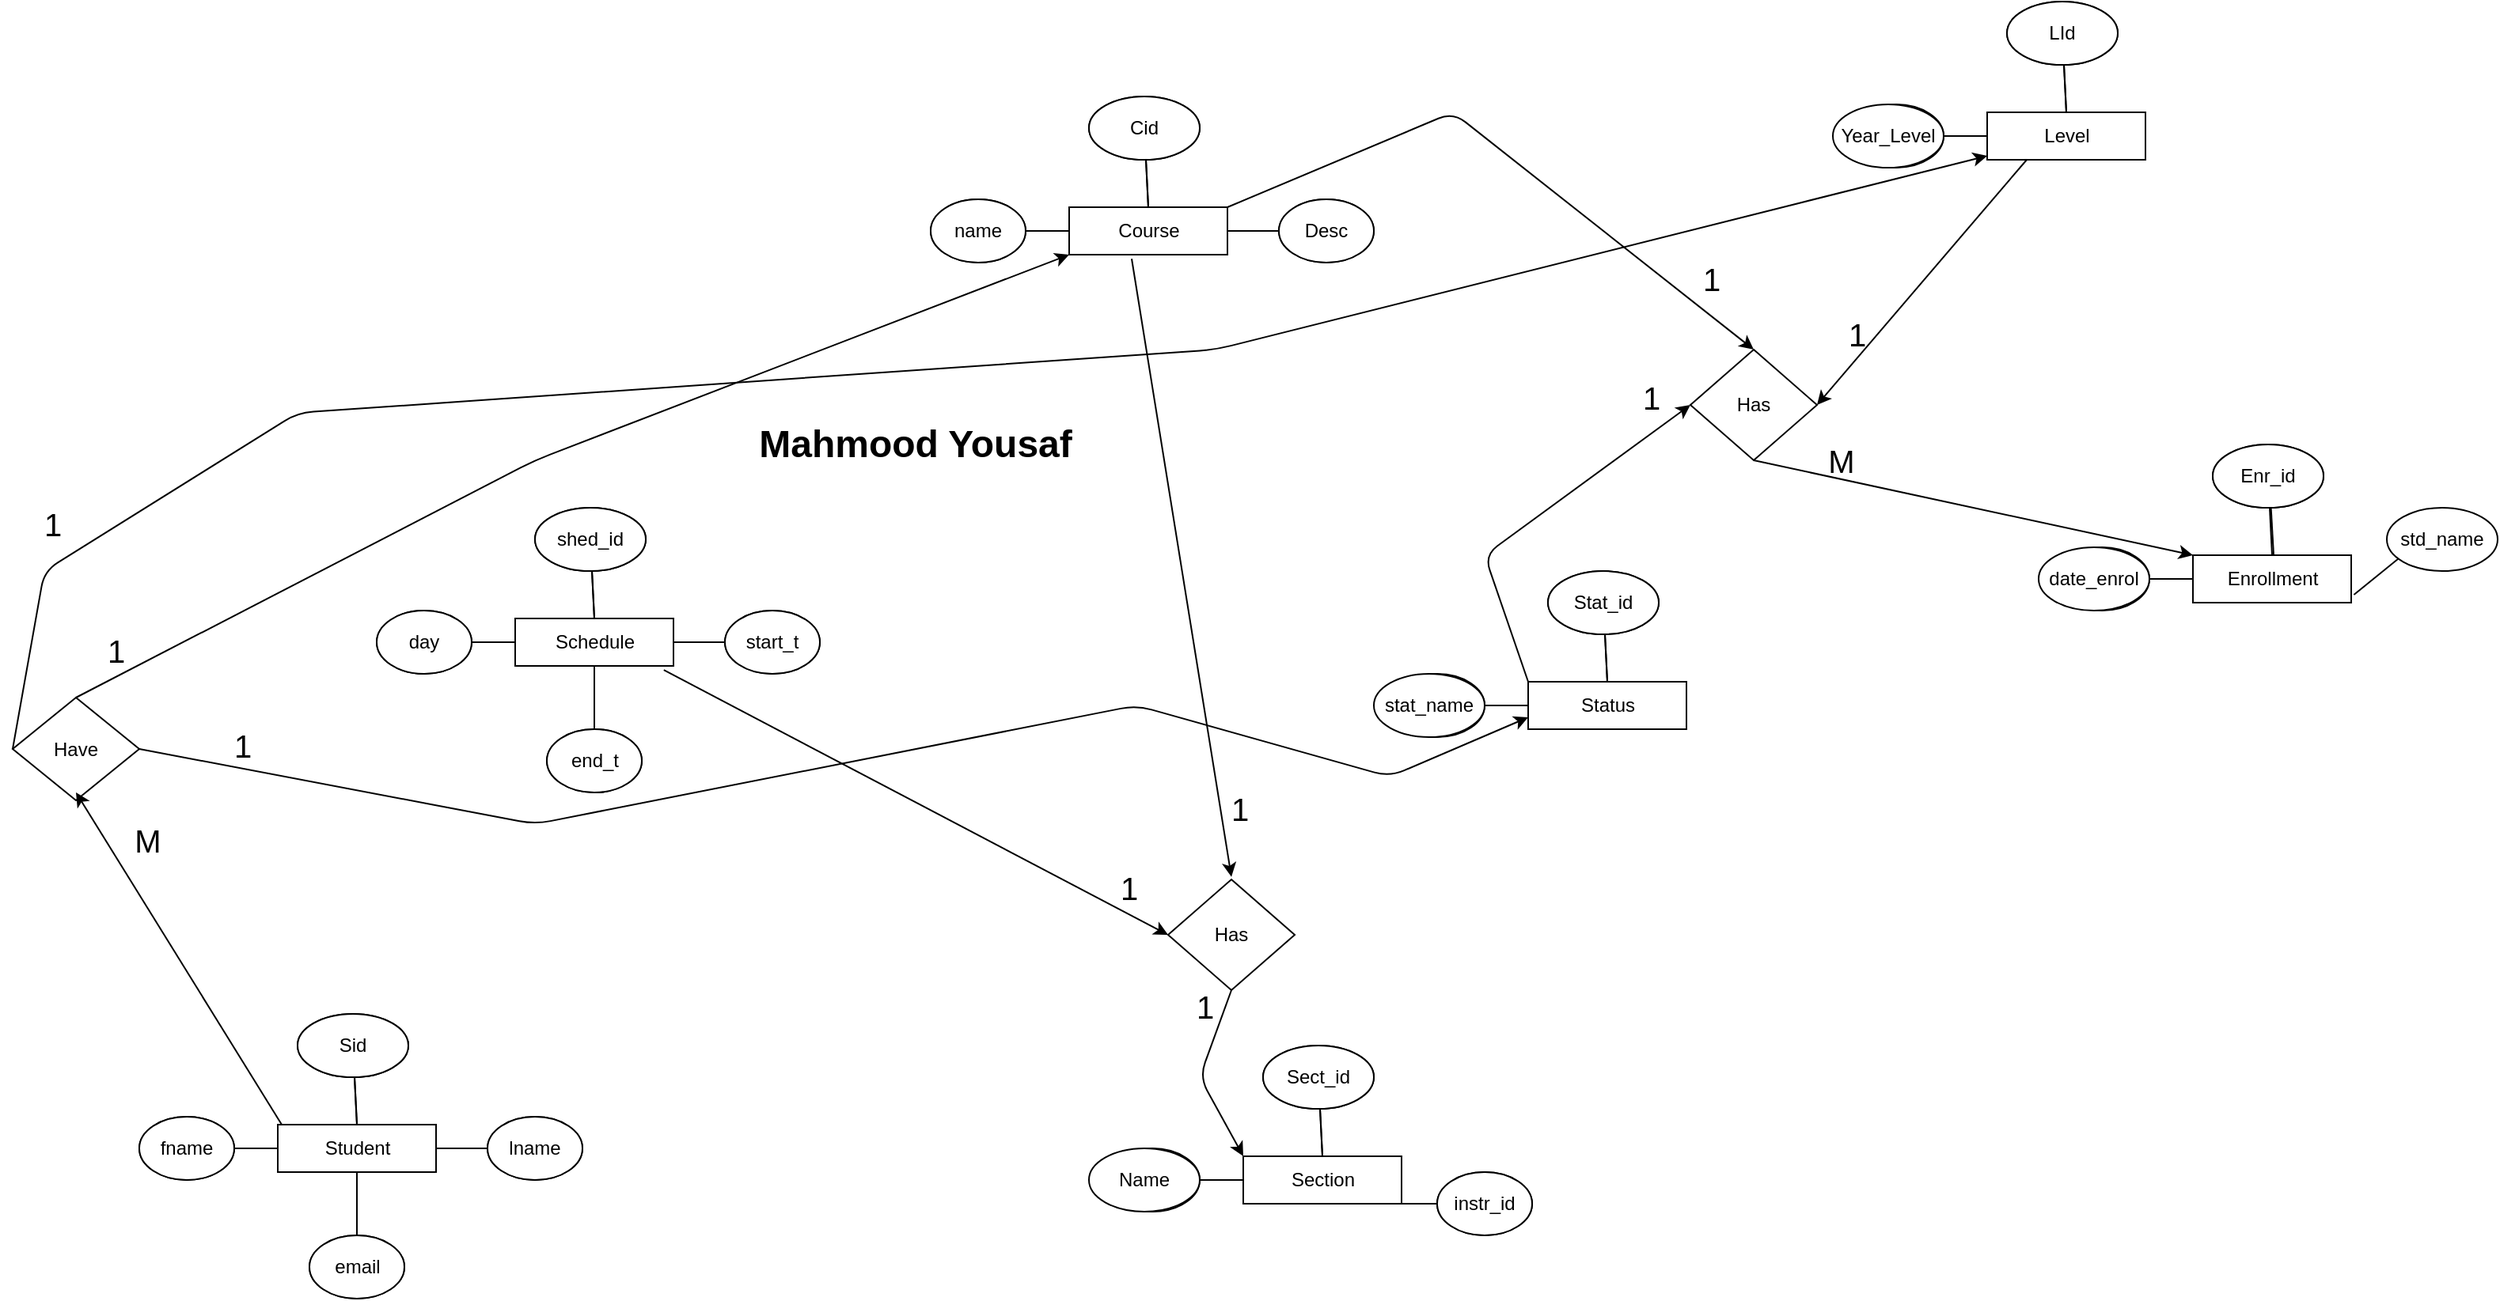 <mxfile version="13.5.5" type="github">
  <diagram id="gxkvjSbEqc1R_QwJBHWN" name="Page-1">
    <mxGraphModel dx="1635" dy="835" grid="1" gridSize="10" guides="1" tooltips="1" connect="1" arrows="1" fold="1" page="1" pageScale="1" pageWidth="2000" pageHeight="2000" math="0" shadow="0">
      <root>
        <mxCell id="0" />
        <mxCell id="1" parent="0" />
        <mxCell id="vKwD8EdCoFHyunoRVP9S-41" value="Admin" style="rounded=0;whiteSpace=wrap;html=1;" parent="1" vertex="1">
          <mxGeometry x="737.5" y="290" width="100" height="30" as="geometry" />
        </mxCell>
        <mxCell id="vKwD8EdCoFHyunoRVP9S-42" value="" style="endArrow=none;html=1;exitX=0.5;exitY=0;exitDx=0;exitDy=0;" parent="1" source="vKwD8EdCoFHyunoRVP9S-41" target="vKwD8EdCoFHyunoRVP9S-43" edge="1">
          <mxGeometry width="50" height="50" relative="1" as="geometry">
            <mxPoint x="780" y="290" as="sourcePoint" />
            <mxPoint x="815" y="260" as="targetPoint" />
          </mxGeometry>
        </mxCell>
        <mxCell id="vKwD8EdCoFHyunoRVP9S-43" value="Aid" style="ellipse;whiteSpace=wrap;html=1;" parent="1" vertex="1">
          <mxGeometry x="750" y="220" width="70" height="40" as="geometry" />
        </mxCell>
        <mxCell id="vKwD8EdCoFHyunoRVP9S-44" value="" style="endArrow=none;html=1;entryX=0;entryY=0.5;entryDx=0;entryDy=0;" parent="1" target="vKwD8EdCoFHyunoRVP9S-41" edge="1">
          <mxGeometry width="50" height="50" relative="1" as="geometry">
            <mxPoint x="700" y="305" as="sourcePoint" />
            <mxPoint x="730" y="300" as="targetPoint" />
          </mxGeometry>
        </mxCell>
        <mxCell id="vKwD8EdCoFHyunoRVP9S-45" value="Name" style="ellipse;whiteSpace=wrap;html=1;" parent="1" vertex="1">
          <mxGeometry x="650" y="285" width="60" height="40" as="geometry" />
        </mxCell>
        <mxCell id="vKwD8EdCoFHyunoRVP9S-46" value="Cnic" style="ellipse;whiteSpace=wrap;html=1;" parent="1" vertex="1">
          <mxGeometry x="870" y="285" width="60" height="40" as="geometry" />
        </mxCell>
        <mxCell id="vKwD8EdCoFHyunoRVP9S-47" value="" style="endArrow=none;html=1;" parent="1" source="vKwD8EdCoFHyunoRVP9S-41" edge="1">
          <mxGeometry width="50" height="50" relative="1" as="geometry">
            <mxPoint x="837.5" y="355" as="sourcePoint" />
            <mxPoint x="870" y="305" as="targetPoint" />
          </mxGeometry>
        </mxCell>
        <mxCell id="vKwD8EdCoFHyunoRVP9S-50" value="Course" style="rounded=0;whiteSpace=wrap;html=1;" parent="1" vertex="1">
          <mxGeometry x="737.5" y="290" width="100" height="30" as="geometry" />
        </mxCell>
        <mxCell id="vKwD8EdCoFHyunoRVP9S-51" value="" style="endArrow=none;html=1;exitX=0.5;exitY=0;exitDx=0;exitDy=0;" parent="1" source="vKwD8EdCoFHyunoRVP9S-50" target="vKwD8EdCoFHyunoRVP9S-52" edge="1">
          <mxGeometry width="50" height="50" relative="1" as="geometry">
            <mxPoint x="780" y="290" as="sourcePoint" />
            <mxPoint x="815" y="260" as="targetPoint" />
          </mxGeometry>
        </mxCell>
        <mxCell id="vKwD8EdCoFHyunoRVP9S-52" value="Cid" style="ellipse;whiteSpace=wrap;html=1;" parent="1" vertex="1">
          <mxGeometry x="750" y="220" width="70" height="40" as="geometry" />
        </mxCell>
        <mxCell id="vKwD8EdCoFHyunoRVP9S-53" value="" style="endArrow=none;html=1;entryX=0;entryY=0.5;entryDx=0;entryDy=0;" parent="1" target="vKwD8EdCoFHyunoRVP9S-50" edge="1">
          <mxGeometry width="50" height="50" relative="1" as="geometry">
            <mxPoint x="700" y="305" as="sourcePoint" />
            <mxPoint x="730" y="300" as="targetPoint" />
          </mxGeometry>
        </mxCell>
        <mxCell id="vKwD8EdCoFHyunoRVP9S-54" value="name" style="ellipse;whiteSpace=wrap;html=1;" parent="1" vertex="1">
          <mxGeometry x="650" y="285" width="60" height="40" as="geometry" />
        </mxCell>
        <mxCell id="vKwD8EdCoFHyunoRVP9S-55" value="Desc" style="ellipse;whiteSpace=wrap;html=1;" parent="1" vertex="1">
          <mxGeometry x="870" y="285" width="60" height="40" as="geometry" />
        </mxCell>
        <mxCell id="vKwD8EdCoFHyunoRVP9S-56" value="" style="endArrow=none;html=1;" parent="1" source="vKwD8EdCoFHyunoRVP9S-50" edge="1">
          <mxGeometry width="50" height="50" relative="1" as="geometry">
            <mxPoint x="837.5" y="355" as="sourcePoint" />
            <mxPoint x="870" y="305" as="targetPoint" />
          </mxGeometry>
        </mxCell>
        <mxCell id="vKwD8EdCoFHyunoRVP9S-62" value="Admin" style="rounded=0;whiteSpace=wrap;html=1;" parent="1" vertex="1">
          <mxGeometry x="1317.5" y="230" width="100" height="30" as="geometry" />
        </mxCell>
        <mxCell id="vKwD8EdCoFHyunoRVP9S-63" value="" style="endArrow=none;html=1;exitX=0.5;exitY=0;exitDx=0;exitDy=0;" parent="1" source="vKwD8EdCoFHyunoRVP9S-62" target="vKwD8EdCoFHyunoRVP9S-64" edge="1">
          <mxGeometry width="50" height="50" relative="1" as="geometry">
            <mxPoint x="1360" y="230" as="sourcePoint" />
            <mxPoint x="1395" y="200" as="targetPoint" />
          </mxGeometry>
        </mxCell>
        <mxCell id="vKwD8EdCoFHyunoRVP9S-64" value="Aid" style="ellipse;whiteSpace=wrap;html=1;" parent="1" vertex="1">
          <mxGeometry x="1330" y="160" width="70" height="40" as="geometry" />
        </mxCell>
        <mxCell id="vKwD8EdCoFHyunoRVP9S-65" value="" style="endArrow=none;html=1;entryX=0;entryY=0.5;entryDx=0;entryDy=0;" parent="1" target="vKwD8EdCoFHyunoRVP9S-62" edge="1">
          <mxGeometry width="50" height="50" relative="1" as="geometry">
            <mxPoint x="1280" y="245" as="sourcePoint" />
            <mxPoint x="1310" y="240" as="targetPoint" />
          </mxGeometry>
        </mxCell>
        <mxCell id="vKwD8EdCoFHyunoRVP9S-66" value="Name" style="ellipse;whiteSpace=wrap;html=1;" parent="1" vertex="1">
          <mxGeometry x="1230" y="225" width="60" height="40" as="geometry" />
        </mxCell>
        <mxCell id="vKwD8EdCoFHyunoRVP9S-69" value="Level" style="rounded=0;whiteSpace=wrap;html=1;" parent="1" vertex="1">
          <mxGeometry x="1317.5" y="230" width="100" height="30" as="geometry" />
        </mxCell>
        <mxCell id="vKwD8EdCoFHyunoRVP9S-70" value="" style="endArrow=none;html=1;exitX=0.5;exitY=0;exitDx=0;exitDy=0;" parent="1" source="vKwD8EdCoFHyunoRVP9S-69" target="vKwD8EdCoFHyunoRVP9S-71" edge="1">
          <mxGeometry width="50" height="50" relative="1" as="geometry">
            <mxPoint x="1360" y="230" as="sourcePoint" />
            <mxPoint x="1395" y="200" as="targetPoint" />
          </mxGeometry>
        </mxCell>
        <mxCell id="vKwD8EdCoFHyunoRVP9S-71" value="LId" style="ellipse;whiteSpace=wrap;html=1;" parent="1" vertex="1">
          <mxGeometry x="1330" y="160" width="70" height="40" as="geometry" />
        </mxCell>
        <mxCell id="vKwD8EdCoFHyunoRVP9S-72" value="" style="endArrow=none;html=1;entryX=0;entryY=0.5;entryDx=0;entryDy=0;" parent="1" target="vKwD8EdCoFHyunoRVP9S-69" edge="1">
          <mxGeometry width="50" height="50" relative="1" as="geometry">
            <mxPoint x="1280" y="245" as="sourcePoint" />
            <mxPoint x="1310" y="240" as="targetPoint" />
          </mxGeometry>
        </mxCell>
        <mxCell id="vKwD8EdCoFHyunoRVP9S-73" value="Year_Level" style="ellipse;whiteSpace=wrap;html=1;" parent="1" vertex="1">
          <mxGeometry x="1220" y="225" width="70" height="40" as="geometry" />
        </mxCell>
        <mxCell id="vKwD8EdCoFHyunoRVP9S-76" value="Admin" style="rounded=0;whiteSpace=wrap;html=1;" parent="1" vertex="1">
          <mxGeometry x="387.5" y="550" width="100" height="30" as="geometry" />
        </mxCell>
        <mxCell id="vKwD8EdCoFHyunoRVP9S-77" value="" style="endArrow=none;html=1;exitX=0.5;exitY=0;exitDx=0;exitDy=0;" parent="1" source="vKwD8EdCoFHyunoRVP9S-76" target="vKwD8EdCoFHyunoRVP9S-78" edge="1">
          <mxGeometry width="50" height="50" relative="1" as="geometry">
            <mxPoint x="430" y="550" as="sourcePoint" />
            <mxPoint x="465" y="520" as="targetPoint" />
          </mxGeometry>
        </mxCell>
        <mxCell id="vKwD8EdCoFHyunoRVP9S-78" value="Aid" style="ellipse;whiteSpace=wrap;html=1;" parent="1" vertex="1">
          <mxGeometry x="400" y="480" width="70" height="40" as="geometry" />
        </mxCell>
        <mxCell id="vKwD8EdCoFHyunoRVP9S-79" value="" style="endArrow=none;html=1;entryX=0;entryY=0.5;entryDx=0;entryDy=0;" parent="1" target="vKwD8EdCoFHyunoRVP9S-76" edge="1">
          <mxGeometry width="50" height="50" relative="1" as="geometry">
            <mxPoint x="350" y="565" as="sourcePoint" />
            <mxPoint x="380" y="560" as="targetPoint" />
          </mxGeometry>
        </mxCell>
        <mxCell id="vKwD8EdCoFHyunoRVP9S-80" value="Name" style="ellipse;whiteSpace=wrap;html=1;" parent="1" vertex="1">
          <mxGeometry x="300" y="545" width="60" height="40" as="geometry" />
        </mxCell>
        <mxCell id="vKwD8EdCoFHyunoRVP9S-81" value="Cnic" style="ellipse;whiteSpace=wrap;html=1;" parent="1" vertex="1">
          <mxGeometry x="520" y="545" width="60" height="40" as="geometry" />
        </mxCell>
        <mxCell id="vKwD8EdCoFHyunoRVP9S-82" value="" style="endArrow=none;html=1;" parent="1" source="vKwD8EdCoFHyunoRVP9S-76" edge="1">
          <mxGeometry width="50" height="50" relative="1" as="geometry">
            <mxPoint x="487.5" y="615" as="sourcePoint" />
            <mxPoint x="520" y="565" as="targetPoint" />
          </mxGeometry>
        </mxCell>
        <mxCell id="vKwD8EdCoFHyunoRVP9S-83" value="Email" style="ellipse;whiteSpace=wrap;html=1;" parent="1" vertex="1">
          <mxGeometry x="407.5" y="620" width="60" height="40" as="geometry" />
        </mxCell>
        <mxCell id="vKwD8EdCoFHyunoRVP9S-84" value="" style="endArrow=none;html=1;exitX=0.5;exitY=1;exitDx=0;exitDy=0;entryX=0.5;entryY=0;entryDx=0;entryDy=0;" parent="1" source="vKwD8EdCoFHyunoRVP9S-76" target="vKwD8EdCoFHyunoRVP9S-83" edge="1">
          <mxGeometry width="50" height="50" relative="1" as="geometry">
            <mxPoint x="440" y="590" as="sourcePoint" />
            <mxPoint x="440" y="610" as="targetPoint" />
          </mxGeometry>
        </mxCell>
        <mxCell id="vKwD8EdCoFHyunoRVP9S-85" value="Schedule" style="rounded=0;whiteSpace=wrap;html=1;" parent="1" vertex="1">
          <mxGeometry x="387.5" y="550" width="100" height="30" as="geometry" />
        </mxCell>
        <mxCell id="vKwD8EdCoFHyunoRVP9S-86" value="" style="endArrow=none;html=1;exitX=0.5;exitY=0;exitDx=0;exitDy=0;" parent="1" source="vKwD8EdCoFHyunoRVP9S-85" target="vKwD8EdCoFHyunoRVP9S-87" edge="1">
          <mxGeometry width="50" height="50" relative="1" as="geometry">
            <mxPoint x="430" y="550" as="sourcePoint" />
            <mxPoint x="465" y="520" as="targetPoint" />
          </mxGeometry>
        </mxCell>
        <mxCell id="vKwD8EdCoFHyunoRVP9S-87" value="shed_id" style="ellipse;whiteSpace=wrap;html=1;" parent="1" vertex="1">
          <mxGeometry x="400" y="480" width="70" height="40" as="geometry" />
        </mxCell>
        <mxCell id="vKwD8EdCoFHyunoRVP9S-88" value="" style="endArrow=none;html=1;entryX=0;entryY=0.5;entryDx=0;entryDy=0;" parent="1" target="vKwD8EdCoFHyunoRVP9S-85" edge="1">
          <mxGeometry width="50" height="50" relative="1" as="geometry">
            <mxPoint x="350" y="565" as="sourcePoint" />
            <mxPoint x="380" y="560" as="targetPoint" />
          </mxGeometry>
        </mxCell>
        <mxCell id="vKwD8EdCoFHyunoRVP9S-89" value="day" style="ellipse;whiteSpace=wrap;html=1;" parent="1" vertex="1">
          <mxGeometry x="300" y="545" width="60" height="40" as="geometry" />
        </mxCell>
        <mxCell id="vKwD8EdCoFHyunoRVP9S-90" value="start_t" style="ellipse;whiteSpace=wrap;html=1;" parent="1" vertex="1">
          <mxGeometry x="520" y="545" width="60" height="40" as="geometry" />
        </mxCell>
        <mxCell id="vKwD8EdCoFHyunoRVP9S-91" value="" style="endArrow=none;html=1;" parent="1" source="vKwD8EdCoFHyunoRVP9S-85" edge="1">
          <mxGeometry width="50" height="50" relative="1" as="geometry">
            <mxPoint x="487.5" y="615" as="sourcePoint" />
            <mxPoint x="520" y="565" as="targetPoint" />
          </mxGeometry>
        </mxCell>
        <mxCell id="vKwD8EdCoFHyunoRVP9S-92" value="end_t" style="ellipse;whiteSpace=wrap;html=1;" parent="1" vertex="1">
          <mxGeometry x="407.5" y="620" width="60" height="40" as="geometry" />
        </mxCell>
        <mxCell id="vKwD8EdCoFHyunoRVP9S-93" value="" style="endArrow=none;html=1;exitX=0.5;exitY=1;exitDx=0;exitDy=0;entryX=0.5;entryY=0;entryDx=0;entryDy=0;" parent="1" source="vKwD8EdCoFHyunoRVP9S-85" target="vKwD8EdCoFHyunoRVP9S-92" edge="1">
          <mxGeometry width="50" height="50" relative="1" as="geometry">
            <mxPoint x="440" y="590" as="sourcePoint" />
            <mxPoint x="440" y="610" as="targetPoint" />
          </mxGeometry>
        </mxCell>
        <mxCell id="vKwD8EdCoFHyunoRVP9S-97" value="Admin" style="rounded=0;whiteSpace=wrap;html=1;" parent="1" vertex="1">
          <mxGeometry x="1027.5" y="590" width="100" height="30" as="geometry" />
        </mxCell>
        <mxCell id="vKwD8EdCoFHyunoRVP9S-98" value="" style="endArrow=none;html=1;exitX=0.5;exitY=0;exitDx=0;exitDy=0;" parent="1" source="vKwD8EdCoFHyunoRVP9S-97" target="vKwD8EdCoFHyunoRVP9S-99" edge="1">
          <mxGeometry width="50" height="50" relative="1" as="geometry">
            <mxPoint x="1070" y="590" as="sourcePoint" />
            <mxPoint x="1105" y="560" as="targetPoint" />
          </mxGeometry>
        </mxCell>
        <mxCell id="vKwD8EdCoFHyunoRVP9S-99" value="Aid" style="ellipse;whiteSpace=wrap;html=1;" parent="1" vertex="1">
          <mxGeometry x="1040" y="520" width="70" height="40" as="geometry" />
        </mxCell>
        <mxCell id="vKwD8EdCoFHyunoRVP9S-100" value="" style="endArrow=none;html=1;entryX=0;entryY=0.5;entryDx=0;entryDy=0;" parent="1" target="vKwD8EdCoFHyunoRVP9S-97" edge="1">
          <mxGeometry width="50" height="50" relative="1" as="geometry">
            <mxPoint x="990" y="605" as="sourcePoint" />
            <mxPoint x="1020" y="600" as="targetPoint" />
          </mxGeometry>
        </mxCell>
        <mxCell id="vKwD8EdCoFHyunoRVP9S-101" value="Name" style="ellipse;whiteSpace=wrap;html=1;" parent="1" vertex="1">
          <mxGeometry x="940" y="585" width="60" height="40" as="geometry" />
        </mxCell>
        <mxCell id="vKwD8EdCoFHyunoRVP9S-102" value="Status" style="rounded=0;whiteSpace=wrap;html=1;" parent="1" vertex="1">
          <mxGeometry x="1027.5" y="590" width="100" height="30" as="geometry" />
        </mxCell>
        <mxCell id="vKwD8EdCoFHyunoRVP9S-103" value="" style="endArrow=none;html=1;exitX=0.5;exitY=0;exitDx=0;exitDy=0;" parent="1" source="vKwD8EdCoFHyunoRVP9S-102" target="vKwD8EdCoFHyunoRVP9S-104" edge="1">
          <mxGeometry width="50" height="50" relative="1" as="geometry">
            <mxPoint x="1070" y="590" as="sourcePoint" />
            <mxPoint x="1105" y="560" as="targetPoint" />
          </mxGeometry>
        </mxCell>
        <mxCell id="vKwD8EdCoFHyunoRVP9S-104" value="Stat_id" style="ellipse;whiteSpace=wrap;html=1;" parent="1" vertex="1">
          <mxGeometry x="1040" y="520" width="70" height="40" as="geometry" />
        </mxCell>
        <mxCell id="vKwD8EdCoFHyunoRVP9S-105" value="" style="endArrow=none;html=1;entryX=0;entryY=0.5;entryDx=0;entryDy=0;" parent="1" target="vKwD8EdCoFHyunoRVP9S-102" edge="1">
          <mxGeometry width="50" height="50" relative="1" as="geometry">
            <mxPoint x="990" y="605" as="sourcePoint" />
            <mxPoint x="1020" y="600" as="targetPoint" />
          </mxGeometry>
        </mxCell>
        <mxCell id="vKwD8EdCoFHyunoRVP9S-106" value="stat_name" style="ellipse;whiteSpace=wrap;html=1;" parent="1" vertex="1">
          <mxGeometry x="930" y="585" width="70" height="40" as="geometry" />
        </mxCell>
        <mxCell id="vKwD8EdCoFHyunoRVP9S-107" value="Admin" style="rounded=0;whiteSpace=wrap;html=1;" parent="1" vertex="1">
          <mxGeometry x="1447.5" y="510" width="100" height="30" as="geometry" />
        </mxCell>
        <mxCell id="vKwD8EdCoFHyunoRVP9S-108" value="" style="endArrow=none;html=1;exitX=0.5;exitY=0;exitDx=0;exitDy=0;" parent="1" source="vKwD8EdCoFHyunoRVP9S-107" target="vKwD8EdCoFHyunoRVP9S-109" edge="1">
          <mxGeometry width="50" height="50" relative="1" as="geometry">
            <mxPoint x="1490" y="510" as="sourcePoint" />
            <mxPoint x="1525" y="480" as="targetPoint" />
          </mxGeometry>
        </mxCell>
        <mxCell id="vKwD8EdCoFHyunoRVP9S-109" value="Aid" style="ellipse;whiteSpace=wrap;html=1;" parent="1" vertex="1">
          <mxGeometry x="1460" y="440" width="70" height="40" as="geometry" />
        </mxCell>
        <mxCell id="vKwD8EdCoFHyunoRVP9S-110" value="" style="endArrow=none;html=1;entryX=0;entryY=0.5;entryDx=0;entryDy=0;" parent="1" target="vKwD8EdCoFHyunoRVP9S-107" edge="1">
          <mxGeometry width="50" height="50" relative="1" as="geometry">
            <mxPoint x="1410" y="525" as="sourcePoint" />
            <mxPoint x="1440" y="520" as="targetPoint" />
          </mxGeometry>
        </mxCell>
        <mxCell id="vKwD8EdCoFHyunoRVP9S-111" value="Name" style="ellipse;whiteSpace=wrap;html=1;" parent="1" vertex="1">
          <mxGeometry x="1360" y="505" width="60" height="40" as="geometry" />
        </mxCell>
        <mxCell id="vKwD8EdCoFHyunoRVP9S-112" value="Enrollment" style="rounded=0;whiteSpace=wrap;html=1;" parent="1" vertex="1">
          <mxGeometry x="1447.5" y="510" width="100" height="30" as="geometry" />
        </mxCell>
        <mxCell id="vKwD8EdCoFHyunoRVP9S-113" value="" style="endArrow=none;html=1;exitX=0.5;exitY=0;exitDx=0;exitDy=0;" parent="1" edge="1">
          <mxGeometry width="50" height="50" relative="1" as="geometry">
            <mxPoint x="1498.5" y="510" as="sourcePoint" />
            <mxPoint x="1496.8" y="479.995" as="targetPoint" />
          </mxGeometry>
        </mxCell>
        <mxCell id="vKwD8EdCoFHyunoRVP9S-114" value="Enr_id" style="ellipse;whiteSpace=wrap;html=1;" parent="1" vertex="1">
          <mxGeometry x="1460" y="440" width="70" height="40" as="geometry" />
        </mxCell>
        <mxCell id="vKwD8EdCoFHyunoRVP9S-115" value="" style="endArrow=none;html=1;entryX=0;entryY=0.5;entryDx=0;entryDy=0;" parent="1" target="vKwD8EdCoFHyunoRVP9S-112" edge="1">
          <mxGeometry width="50" height="50" relative="1" as="geometry">
            <mxPoint x="1410" y="525" as="sourcePoint" />
            <mxPoint x="1440" y="520" as="targetPoint" />
          </mxGeometry>
        </mxCell>
        <mxCell id="vKwD8EdCoFHyunoRVP9S-116" value="date_enrol" style="ellipse;whiteSpace=wrap;html=1;" parent="1" vertex="1">
          <mxGeometry x="1350" y="505" width="70" height="40" as="geometry" />
        </mxCell>
        <mxCell id="vKwD8EdCoFHyunoRVP9S-117" value="Has" style="rhombus;whiteSpace=wrap;html=1;" parent="1" vertex="1">
          <mxGeometry x="1130" y="380" width="80" height="70" as="geometry" />
        </mxCell>
        <mxCell id="vKwD8EdCoFHyunoRVP9S-118" value="" style="endArrow=none;html=1;exitX=0.5;exitY=0;exitDx=0;exitDy=0;" parent="1" edge="1">
          <mxGeometry width="50" height="50" relative="1" as="geometry">
            <mxPoint x="1549.2" y="535.01" as="sourcePoint" />
            <mxPoint x="1580" y="510" as="targetPoint" />
          </mxGeometry>
        </mxCell>
        <mxCell id="vKwD8EdCoFHyunoRVP9S-124" value="std_name" style="ellipse;whiteSpace=wrap;html=1;" parent="1" vertex="1">
          <mxGeometry x="1570" y="480" width="70" height="40" as="geometry" />
        </mxCell>
        <mxCell id="vKwD8EdCoFHyunoRVP9S-126" value="" style="endArrow=classic;html=1;exitX=1;exitY=0;exitDx=0;exitDy=0;entryX=0.5;entryY=0;entryDx=0;entryDy=0;" parent="1" source="vKwD8EdCoFHyunoRVP9S-50" target="vKwD8EdCoFHyunoRVP9S-117" edge="1">
          <mxGeometry width="50" height="50" relative="1" as="geometry">
            <mxPoint x="1050" y="350" as="sourcePoint" />
            <mxPoint x="1100" y="300" as="targetPoint" />
            <Array as="points">
              <mxPoint x="980" y="230" />
            </Array>
          </mxGeometry>
        </mxCell>
        <mxCell id="vKwD8EdCoFHyunoRVP9S-127" value="" style="endArrow=classic;html=1;exitX=0.5;exitY=1;exitDx=0;exitDy=0;entryX=0;entryY=0;entryDx=0;entryDy=0;" parent="1" source="vKwD8EdCoFHyunoRVP9S-117" target="vKwD8EdCoFHyunoRVP9S-112" edge="1">
          <mxGeometry width="50" height="50" relative="1" as="geometry">
            <mxPoint x="1200" y="510" as="sourcePoint" />
            <mxPoint x="1250" y="460" as="targetPoint" />
          </mxGeometry>
        </mxCell>
        <mxCell id="2" value="&lt;font style=&quot;font-size: 20px&quot;&gt;1&lt;/font&gt;" style="text;html=1;align=center;verticalAlign=middle;resizable=0;points=[];autosize=1;" parent="1" vertex="1">
          <mxGeometry x="1127.5" y="325" width="30" height="20" as="geometry" />
        </mxCell>
        <mxCell id="vKwD8EdCoFHyunoRVP9S-128" value="&lt;font style=&quot;font-size: 20px&quot;&gt;M&lt;/font&gt;" style="text;html=1;align=center;verticalAlign=middle;resizable=0;points=[];autosize=1;" parent="1" vertex="1">
          <mxGeometry x="1210" y="440" width="30" height="20" as="geometry" />
        </mxCell>
        <mxCell id="vKwD8EdCoFHyunoRVP9S-129" value="" style="endArrow=classic;html=1;exitX=0.25;exitY=1;exitDx=0;exitDy=0;entryX=1;entryY=0.5;entryDx=0;entryDy=0;" parent="1" source="vKwD8EdCoFHyunoRVP9S-69" target="vKwD8EdCoFHyunoRVP9S-117" edge="1">
          <mxGeometry width="50" height="50" relative="1" as="geometry">
            <mxPoint x="1320" y="390" as="sourcePoint" />
            <mxPoint x="1370" y="340" as="targetPoint" />
          </mxGeometry>
        </mxCell>
        <mxCell id="vKwD8EdCoFHyunoRVP9S-130" value="&lt;font style=&quot;font-size: 20px&quot;&gt;1&lt;/font&gt;" style="text;html=1;align=center;verticalAlign=middle;resizable=0;points=[];autosize=1;" parent="1" vertex="1">
          <mxGeometry x="1220" y="360" width="30" height="20" as="geometry" />
        </mxCell>
        <mxCell id="vKwD8EdCoFHyunoRVP9S-131" value="" style="endArrow=classic;html=1;exitX=0;exitY=0;exitDx=0;exitDy=0;entryX=0;entryY=0.5;entryDx=0;entryDy=0;" parent="1" source="vKwD8EdCoFHyunoRVP9S-102" target="vKwD8EdCoFHyunoRVP9S-117" edge="1">
          <mxGeometry width="50" height="50" relative="1" as="geometry">
            <mxPoint x="1040" y="490" as="sourcePoint" />
            <mxPoint x="1090" y="440" as="targetPoint" />
            <Array as="points">
              <mxPoint x="1000" y="510" />
            </Array>
          </mxGeometry>
        </mxCell>
        <mxCell id="vKwD8EdCoFHyunoRVP9S-132" value="&lt;font style=&quot;font-size: 20px&quot;&gt;1&lt;/font&gt;" style="text;html=1;align=center;verticalAlign=middle;resizable=0;points=[];autosize=1;" parent="1" vertex="1">
          <mxGeometry x="1090" y="400" width="30" height="20" as="geometry" />
        </mxCell>
        <mxCell id="vKwD8EdCoFHyunoRVP9S-133" value="Admin" style="rounded=0;whiteSpace=wrap;html=1;" parent="1" vertex="1">
          <mxGeometry x="847.5" y="890" width="100" height="30" as="geometry" />
        </mxCell>
        <mxCell id="vKwD8EdCoFHyunoRVP9S-134" value="" style="endArrow=none;html=1;exitX=0.5;exitY=0;exitDx=0;exitDy=0;" parent="1" source="vKwD8EdCoFHyunoRVP9S-133" target="vKwD8EdCoFHyunoRVP9S-135" edge="1">
          <mxGeometry width="50" height="50" relative="1" as="geometry">
            <mxPoint x="890" y="890" as="sourcePoint" />
            <mxPoint x="925" y="860" as="targetPoint" />
          </mxGeometry>
        </mxCell>
        <mxCell id="vKwD8EdCoFHyunoRVP9S-135" value="Aid" style="ellipse;whiteSpace=wrap;html=1;" parent="1" vertex="1">
          <mxGeometry x="860" y="820" width="70" height="40" as="geometry" />
        </mxCell>
        <mxCell id="vKwD8EdCoFHyunoRVP9S-136" value="" style="endArrow=none;html=1;entryX=0;entryY=0.5;entryDx=0;entryDy=0;" parent="1" target="vKwD8EdCoFHyunoRVP9S-133" edge="1">
          <mxGeometry width="50" height="50" relative="1" as="geometry">
            <mxPoint x="810" y="905" as="sourcePoint" />
            <mxPoint x="840" y="900" as="targetPoint" />
          </mxGeometry>
        </mxCell>
        <mxCell id="vKwD8EdCoFHyunoRVP9S-137" value="Name" style="ellipse;whiteSpace=wrap;html=1;" parent="1" vertex="1">
          <mxGeometry x="760" y="885" width="60" height="40" as="geometry" />
        </mxCell>
        <mxCell id="vKwD8EdCoFHyunoRVP9S-138" value="Section" style="rounded=0;whiteSpace=wrap;html=1;" parent="1" vertex="1">
          <mxGeometry x="847.5" y="890" width="100" height="30" as="geometry" />
        </mxCell>
        <mxCell id="vKwD8EdCoFHyunoRVP9S-139" value="" style="endArrow=none;html=1;exitX=0.5;exitY=0;exitDx=0;exitDy=0;" parent="1" source="vKwD8EdCoFHyunoRVP9S-138" target="vKwD8EdCoFHyunoRVP9S-140" edge="1">
          <mxGeometry width="50" height="50" relative="1" as="geometry">
            <mxPoint x="890" y="890" as="sourcePoint" />
            <mxPoint x="925" y="860" as="targetPoint" />
          </mxGeometry>
        </mxCell>
        <mxCell id="vKwD8EdCoFHyunoRVP9S-140" value="Sect_id" style="ellipse;whiteSpace=wrap;html=1;" parent="1" vertex="1">
          <mxGeometry x="860" y="820" width="70" height="40" as="geometry" />
        </mxCell>
        <mxCell id="vKwD8EdCoFHyunoRVP9S-141" value="" style="endArrow=none;html=1;entryX=0;entryY=0.5;entryDx=0;entryDy=0;" parent="1" target="vKwD8EdCoFHyunoRVP9S-138" edge="1">
          <mxGeometry width="50" height="50" relative="1" as="geometry">
            <mxPoint x="810" y="905" as="sourcePoint" />
            <mxPoint x="840" y="900" as="targetPoint" />
          </mxGeometry>
        </mxCell>
        <mxCell id="vKwD8EdCoFHyunoRVP9S-142" value="Name" style="ellipse;whiteSpace=wrap;html=1;" parent="1" vertex="1">
          <mxGeometry x="750" y="885" width="70" height="40" as="geometry" />
        </mxCell>
        <mxCell id="vKwD8EdCoFHyunoRVP9S-143" value="Cnic" style="ellipse;whiteSpace=wrap;html=1;" parent="1" vertex="1">
          <mxGeometry x="970" y="900" width="60" height="40" as="geometry" />
        </mxCell>
        <mxCell id="vKwD8EdCoFHyunoRVP9S-144" value="" style="endArrow=none;html=1;" parent="1" edge="1">
          <mxGeometry width="50" height="50" relative="1" as="geometry">
            <mxPoint x="937.5" y="920" as="sourcePoint" />
            <mxPoint x="970" y="920" as="targetPoint" />
          </mxGeometry>
        </mxCell>
        <mxCell id="vKwD8EdCoFHyunoRVP9S-145" value="instr_id" style="ellipse;whiteSpace=wrap;html=1;" parent="1" vertex="1">
          <mxGeometry x="970" y="900" width="60" height="40" as="geometry" />
        </mxCell>
        <mxCell id="vKwD8EdCoFHyunoRVP9S-146" value="" style="endArrow=none;html=1;" parent="1" edge="1">
          <mxGeometry width="50" height="50" relative="1" as="geometry">
            <mxPoint x="937.5" y="920" as="sourcePoint" />
            <mxPoint x="970" y="920" as="targetPoint" />
          </mxGeometry>
        </mxCell>
        <mxCell id="vKwD8EdCoFHyunoRVP9S-147" value="Has" style="rhombus;whiteSpace=wrap;html=1;" parent="1" vertex="1">
          <mxGeometry x="800" y="715" width="80" height="70" as="geometry" />
        </mxCell>
        <mxCell id="vKwD8EdCoFHyunoRVP9S-148" value="&lt;font style=&quot;font-size: 20px&quot;&gt;1&lt;/font&gt;" style="text;html=1;align=center;verticalAlign=middle;resizable=0;points=[];autosize=1;" parent="1" vertex="1">
          <mxGeometry x="830" y="660" width="30" height="20" as="geometry" />
        </mxCell>
        <mxCell id="vKwD8EdCoFHyunoRVP9S-151" value="&lt;font style=&quot;font-size: 20px&quot;&gt;1&lt;/font&gt;" style="text;html=1;align=center;verticalAlign=middle;resizable=0;points=[];autosize=1;" parent="1" vertex="1">
          <mxGeometry x="807.5" y="785" width="30" height="20" as="geometry" />
        </mxCell>
        <mxCell id="vKwD8EdCoFHyunoRVP9S-152" value="" style="endArrow=classic;html=1;exitX=0.395;exitY=1.087;exitDx=0;exitDy=0;exitPerimeter=0;" parent="1" source="vKwD8EdCoFHyunoRVP9S-50" edge="1">
          <mxGeometry width="50" height="50" relative="1" as="geometry">
            <mxPoint x="700" y="500" as="sourcePoint" />
            <mxPoint x="840" y="713.333" as="targetPoint" />
          </mxGeometry>
        </mxCell>
        <mxCell id="vKwD8EdCoFHyunoRVP9S-154" value="" style="endArrow=classic;html=1;exitX=0.5;exitY=1;exitDx=0;exitDy=0;entryX=0;entryY=0;entryDx=0;entryDy=0;" parent="1" source="vKwD8EdCoFHyunoRVP9S-147" target="vKwD8EdCoFHyunoRVP9S-138" edge="1">
          <mxGeometry width="50" height="50" relative="1" as="geometry">
            <mxPoint x="740" y="860" as="sourcePoint" />
            <mxPoint x="790" y="810" as="targetPoint" />
            <Array as="points">
              <mxPoint x="820" y="840" />
            </Array>
          </mxGeometry>
        </mxCell>
        <mxCell id="vKwD8EdCoFHyunoRVP9S-156" value="" style="endArrow=classic;html=1;exitX=0.939;exitY=1.087;exitDx=0;exitDy=0;exitPerimeter=0;entryX=0;entryY=0.5;entryDx=0;entryDy=0;" parent="1" source="vKwD8EdCoFHyunoRVP9S-85" target="vKwD8EdCoFHyunoRVP9S-147" edge="1">
          <mxGeometry width="50" height="50" relative="1" as="geometry">
            <mxPoint x="560" y="800" as="sourcePoint" />
            <mxPoint x="610" y="750" as="targetPoint" />
          </mxGeometry>
        </mxCell>
        <mxCell id="vKwD8EdCoFHyunoRVP9S-167" value="&lt;font style=&quot;font-size: 20px&quot;&gt;1&lt;/font&gt;" style="text;html=1;align=center;verticalAlign=middle;resizable=0;points=[];autosize=1;" parent="1" vertex="1">
          <mxGeometry x="760" y="710" width="30" height="20" as="geometry" />
        </mxCell>
        <mxCell id="vKwD8EdCoFHyunoRVP9S-168" value="Admin" style="rounded=0;whiteSpace=wrap;html=1;" parent="1" vertex="1">
          <mxGeometry x="237.5" y="870" width="100" height="30" as="geometry" />
        </mxCell>
        <mxCell id="vKwD8EdCoFHyunoRVP9S-169" value="" style="endArrow=none;html=1;exitX=0.5;exitY=0;exitDx=0;exitDy=0;" parent="1" source="vKwD8EdCoFHyunoRVP9S-168" target="vKwD8EdCoFHyunoRVP9S-170" edge="1">
          <mxGeometry width="50" height="50" relative="1" as="geometry">
            <mxPoint x="280" y="870" as="sourcePoint" />
            <mxPoint x="315" y="840" as="targetPoint" />
          </mxGeometry>
        </mxCell>
        <mxCell id="vKwD8EdCoFHyunoRVP9S-170" value="Aid" style="ellipse;whiteSpace=wrap;html=1;" parent="1" vertex="1">
          <mxGeometry x="250" y="800" width="70" height="40" as="geometry" />
        </mxCell>
        <mxCell id="vKwD8EdCoFHyunoRVP9S-171" value="" style="endArrow=none;html=1;entryX=0;entryY=0.5;entryDx=0;entryDy=0;" parent="1" target="vKwD8EdCoFHyunoRVP9S-168" edge="1">
          <mxGeometry width="50" height="50" relative="1" as="geometry">
            <mxPoint x="200" y="885.0" as="sourcePoint" />
            <mxPoint x="230" y="880" as="targetPoint" />
          </mxGeometry>
        </mxCell>
        <mxCell id="vKwD8EdCoFHyunoRVP9S-172" value="Name" style="ellipse;whiteSpace=wrap;html=1;" parent="1" vertex="1">
          <mxGeometry x="150" y="865" width="60" height="40" as="geometry" />
        </mxCell>
        <mxCell id="vKwD8EdCoFHyunoRVP9S-173" value="Cnic" style="ellipse;whiteSpace=wrap;html=1;" parent="1" vertex="1">
          <mxGeometry x="370" y="865" width="60" height="40" as="geometry" />
        </mxCell>
        <mxCell id="vKwD8EdCoFHyunoRVP9S-174" value="" style="endArrow=none;html=1;" parent="1" source="vKwD8EdCoFHyunoRVP9S-168" edge="1">
          <mxGeometry width="50" height="50" relative="1" as="geometry">
            <mxPoint x="337.5" y="935" as="sourcePoint" />
            <mxPoint x="370" y="885.0" as="targetPoint" />
          </mxGeometry>
        </mxCell>
        <mxCell id="vKwD8EdCoFHyunoRVP9S-175" value="Email" style="ellipse;whiteSpace=wrap;html=1;" parent="1" vertex="1">
          <mxGeometry x="257.5" y="940" width="60" height="40" as="geometry" />
        </mxCell>
        <mxCell id="vKwD8EdCoFHyunoRVP9S-176" value="" style="endArrow=none;html=1;exitX=0.5;exitY=1;exitDx=0;exitDy=0;entryX=0.5;entryY=0;entryDx=0;entryDy=0;" parent="1" source="vKwD8EdCoFHyunoRVP9S-168" target="vKwD8EdCoFHyunoRVP9S-175" edge="1">
          <mxGeometry width="50" height="50" relative="1" as="geometry">
            <mxPoint x="290" y="910" as="sourcePoint" />
            <mxPoint x="290" y="930" as="targetPoint" />
          </mxGeometry>
        </mxCell>
        <mxCell id="vKwD8EdCoFHyunoRVP9S-177" value="Student" style="rounded=0;whiteSpace=wrap;html=1;" parent="1" vertex="1">
          <mxGeometry x="237.5" y="870" width="100" height="30" as="geometry" />
        </mxCell>
        <mxCell id="vKwD8EdCoFHyunoRVP9S-178" value="" style="endArrow=none;html=1;exitX=0.5;exitY=0;exitDx=0;exitDy=0;" parent="1" source="vKwD8EdCoFHyunoRVP9S-177" target="vKwD8EdCoFHyunoRVP9S-179" edge="1">
          <mxGeometry width="50" height="50" relative="1" as="geometry">
            <mxPoint x="280" y="870" as="sourcePoint" />
            <mxPoint x="315" y="840" as="targetPoint" />
          </mxGeometry>
        </mxCell>
        <mxCell id="vKwD8EdCoFHyunoRVP9S-179" value="Sid" style="ellipse;whiteSpace=wrap;html=1;" parent="1" vertex="1">
          <mxGeometry x="250" y="800" width="70" height="40" as="geometry" />
        </mxCell>
        <mxCell id="vKwD8EdCoFHyunoRVP9S-180" value="" style="endArrow=none;html=1;entryX=0;entryY=0.5;entryDx=0;entryDy=0;" parent="1" target="vKwD8EdCoFHyunoRVP9S-177" edge="1">
          <mxGeometry width="50" height="50" relative="1" as="geometry">
            <mxPoint x="200" y="885.0" as="sourcePoint" />
            <mxPoint x="230" y="880" as="targetPoint" />
          </mxGeometry>
        </mxCell>
        <mxCell id="vKwD8EdCoFHyunoRVP9S-181" value="fname" style="ellipse;whiteSpace=wrap;html=1;" parent="1" vertex="1">
          <mxGeometry x="150" y="865" width="60" height="40" as="geometry" />
        </mxCell>
        <mxCell id="vKwD8EdCoFHyunoRVP9S-182" value="lname" style="ellipse;whiteSpace=wrap;html=1;" parent="1" vertex="1">
          <mxGeometry x="370" y="865" width="60" height="40" as="geometry" />
        </mxCell>
        <mxCell id="vKwD8EdCoFHyunoRVP9S-183" value="" style="endArrow=none;html=1;" parent="1" source="vKwD8EdCoFHyunoRVP9S-177" edge="1">
          <mxGeometry width="50" height="50" relative="1" as="geometry">
            <mxPoint x="337.5" y="935" as="sourcePoint" />
            <mxPoint x="370" y="885.0" as="targetPoint" />
          </mxGeometry>
        </mxCell>
        <mxCell id="vKwD8EdCoFHyunoRVP9S-184" value="email" style="ellipse;whiteSpace=wrap;html=1;" parent="1" vertex="1">
          <mxGeometry x="257.5" y="940" width="60" height="40" as="geometry" />
        </mxCell>
        <mxCell id="vKwD8EdCoFHyunoRVP9S-185" value="" style="endArrow=none;html=1;exitX=0.5;exitY=1;exitDx=0;exitDy=0;entryX=0.5;entryY=0;entryDx=0;entryDy=0;" parent="1" source="vKwD8EdCoFHyunoRVP9S-177" target="vKwD8EdCoFHyunoRVP9S-184" edge="1">
          <mxGeometry width="50" height="50" relative="1" as="geometry">
            <mxPoint x="290" y="910" as="sourcePoint" />
            <mxPoint x="290" y="930" as="targetPoint" />
          </mxGeometry>
        </mxCell>
        <mxCell id="vKwD8EdCoFHyunoRVP9S-189" value="Have" style="rhombus;whiteSpace=wrap;html=1;" parent="1" vertex="1">
          <mxGeometry x="70" y="600" width="80" height="65" as="geometry" />
        </mxCell>
        <mxCell id="vKwD8EdCoFHyunoRVP9S-191" value="&lt;font style=&quot;font-size: 20px&quot;&gt;1&lt;/font&gt;" style="text;html=1;align=center;verticalAlign=middle;resizable=0;points=[];autosize=1;" parent="1" vertex="1">
          <mxGeometry x="120" y="560" width="30" height="20" as="geometry" />
        </mxCell>
        <mxCell id="vKwD8EdCoFHyunoRVP9S-193" value="&lt;font style=&quot;font-size: 20px&quot;&gt;M&lt;/font&gt;" style="text;html=1;align=center;verticalAlign=middle;resizable=0;points=[];autosize=1;" parent="1" vertex="1">
          <mxGeometry x="140" y="680" width="30" height="20" as="geometry" />
        </mxCell>
        <mxCell id="vKwD8EdCoFHyunoRVP9S-194" value="" style="endArrow=classic;html=1;exitX=0;exitY=0.5;exitDx=0;exitDy=0;" parent="1" source="vKwD8EdCoFHyunoRVP9S-189" target="vKwD8EdCoFHyunoRVP9S-69" edge="1">
          <mxGeometry width="50" height="50" relative="1" as="geometry">
            <mxPoint x="300" y="430" as="sourcePoint" />
            <mxPoint x="250" y="480" as="targetPoint" />
            <Array as="points">
              <mxPoint x="90" y="520" />
              <mxPoint x="250" y="420" />
              <mxPoint x="830" y="380" />
            </Array>
          </mxGeometry>
        </mxCell>
        <mxCell id="vKwD8EdCoFHyunoRVP9S-195" value="&lt;font style=&quot;font-size: 20px&quot;&gt;1&lt;/font&gt;" style="text;html=1;align=center;verticalAlign=middle;resizable=0;points=[];autosize=1;" parent="1" vertex="1">
          <mxGeometry x="80" y="480" width="30" height="20" as="geometry" />
        </mxCell>
        <mxCell id="vKwD8EdCoFHyunoRVP9S-198" value="&lt;font style=&quot;font-size: 20px&quot;&gt;1&lt;/font&gt;" style="text;html=1;align=center;verticalAlign=middle;resizable=0;points=[];autosize=1;" parent="1" vertex="1">
          <mxGeometry x="200" y="620" width="30" height="20" as="geometry" />
        </mxCell>
        <mxCell id="p0OLjgOP60HqnJKBV5Sm-2" value="" style="endArrow=classic;html=1;exitX=0.025;exitY=0;exitDx=0;exitDy=0;exitPerimeter=0;" edge="1" parent="1" source="vKwD8EdCoFHyunoRVP9S-177">
          <mxGeometry width="50" height="50" relative="1" as="geometry">
            <mxPoint x="250" y="860" as="sourcePoint" />
            <mxPoint x="110" y="660" as="targetPoint" />
          </mxGeometry>
        </mxCell>
        <mxCell id="p0OLjgOP60HqnJKBV5Sm-3" value="" style="endArrow=classic;html=1;exitX=0.5;exitY=0;exitDx=0;exitDy=0;entryX=0;entryY=1;entryDx=0;entryDy=0;" edge="1" parent="1" source="vKwD8EdCoFHyunoRVP9S-189" target="vKwD8EdCoFHyunoRVP9S-50">
          <mxGeometry width="50" height="50" relative="1" as="geometry">
            <mxPoint x="300" y="520" as="sourcePoint" />
            <mxPoint x="350" y="470" as="targetPoint" />
            <Array as="points">
              <mxPoint x="400" y="450" />
            </Array>
          </mxGeometry>
        </mxCell>
        <mxCell id="vKwD8EdCoFHyunoRVP9S-196" value="" style="endArrow=classic;html=1;exitX=1;exitY=0.5;exitDx=0;exitDy=0;entryX=0;entryY=0.75;entryDx=0;entryDy=0;" parent="1" source="vKwD8EdCoFHyunoRVP9S-189" target="vKwD8EdCoFHyunoRVP9S-102" edge="1">
          <mxGeometry width="50" height="50" relative="1" as="geometry">
            <mxPoint x="160" y="630" as="sourcePoint" />
            <mxPoint x="520" y="760" as="targetPoint" />
            <Array as="points">
              <mxPoint x="400" y="680" />
              <mxPoint x="780" y="605" />
              <mxPoint x="940" y="650" />
            </Array>
          </mxGeometry>
        </mxCell>
        <mxCell id="p0OLjgOP60HqnJKBV5Sm-4" value="&lt;b&gt;&lt;font style=&quot;font-size: 24px&quot;&gt;Mahmood Yousaf&lt;/font&gt;&lt;/b&gt;" style="text;html=1;align=center;verticalAlign=middle;resizable=0;points=[];autosize=1;" vertex="1" parent="1">
          <mxGeometry x="535" y="430" width="210" height="20" as="geometry" />
        </mxCell>
      </root>
    </mxGraphModel>
  </diagram>
</mxfile>
